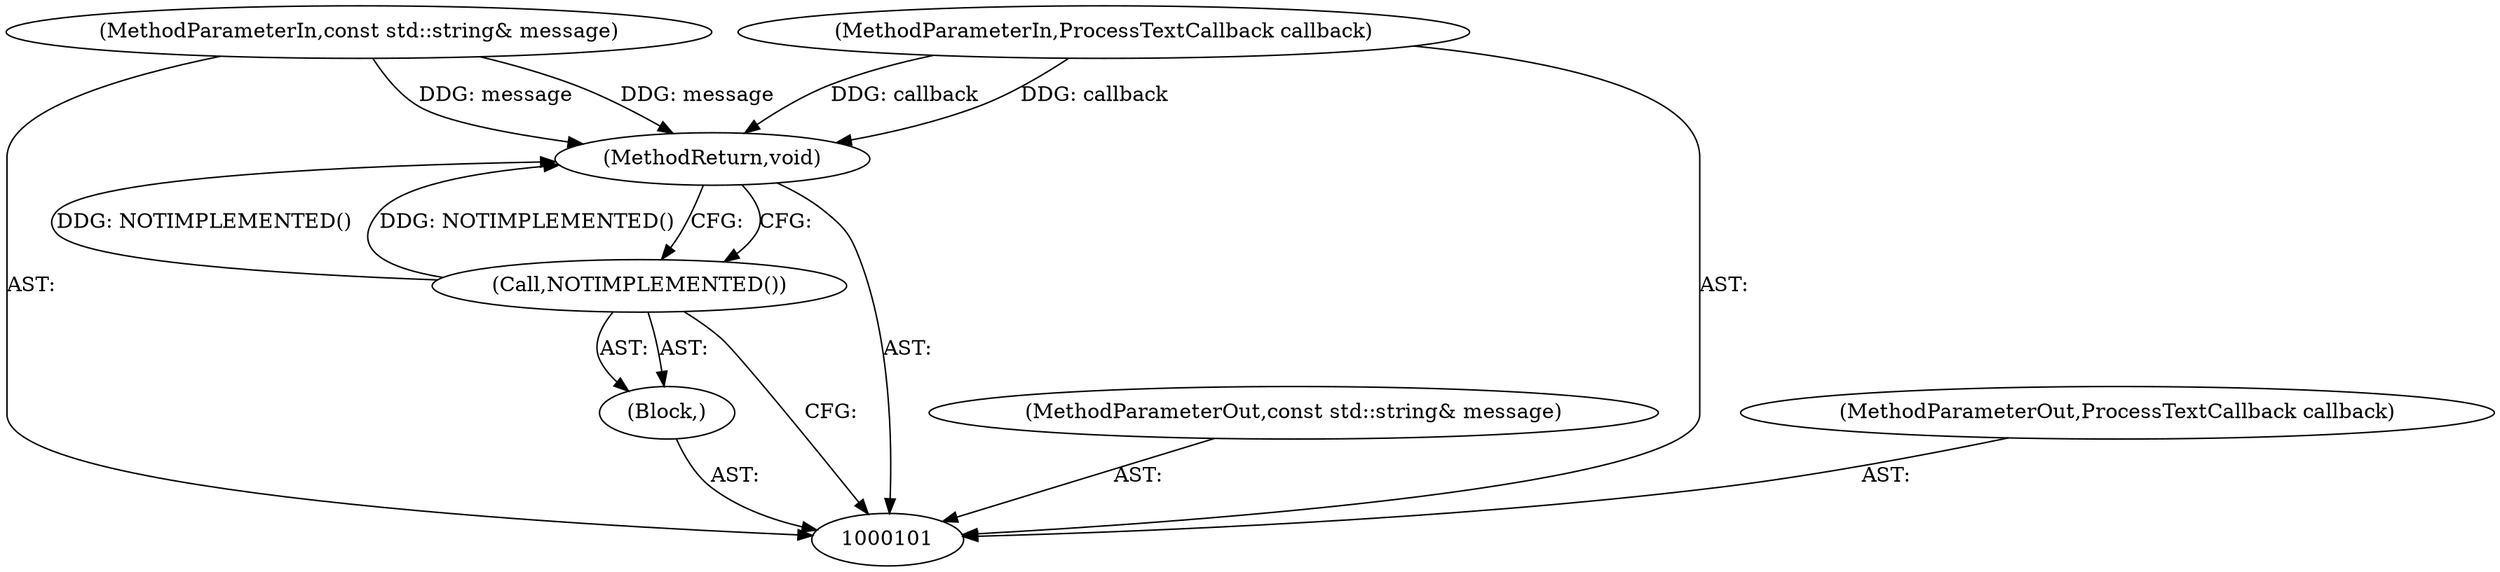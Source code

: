 digraph "1_Chrome_2ad6b02cbf13d8f9dce50340e966ba413cb66b1c" {
"1000106" [label="(MethodReturn,void)"];
"1000102" [label="(MethodParameterIn,const std::string& message)"];
"1000114" [label="(MethodParameterOut,const std::string& message)"];
"1000103" [label="(MethodParameterIn,ProcessTextCallback callback)"];
"1000115" [label="(MethodParameterOut,ProcessTextCallback callback)"];
"1000104" [label="(Block,)"];
"1000105" [label="(Call,NOTIMPLEMENTED())"];
"1000106" -> "1000101"  [label="AST: "];
"1000106" -> "1000105"  [label="CFG: "];
"1000105" -> "1000106"  [label="DDG: NOTIMPLEMENTED()"];
"1000103" -> "1000106"  [label="DDG: callback"];
"1000102" -> "1000106"  [label="DDG: message"];
"1000102" -> "1000101"  [label="AST: "];
"1000102" -> "1000106"  [label="DDG: message"];
"1000114" -> "1000101"  [label="AST: "];
"1000103" -> "1000101"  [label="AST: "];
"1000103" -> "1000106"  [label="DDG: callback"];
"1000115" -> "1000101"  [label="AST: "];
"1000104" -> "1000101"  [label="AST: "];
"1000105" -> "1000104"  [label="AST: "];
"1000105" -> "1000104"  [label="AST: "];
"1000105" -> "1000101"  [label="CFG: "];
"1000106" -> "1000105"  [label="CFG: "];
"1000105" -> "1000106"  [label="DDG: NOTIMPLEMENTED()"];
}
